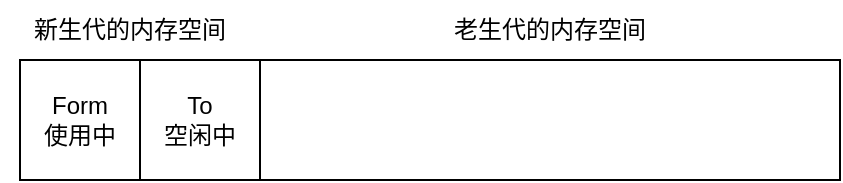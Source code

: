 <mxfile>
    <diagram id="89AaCTmMAxSbJXw5TS0-" name="第 1 页">
        <mxGraphModel dx="662" dy="426" grid="1" gridSize="10" guides="1" tooltips="1" connect="1" arrows="1" fold="1" page="1" pageScale="1" pageWidth="827" pageHeight="1169" math="0" shadow="0">
            <root>
                <mxCell id="0"/>
                <mxCell id="1" parent="0"/>
                <mxCell id="3" value="To&lt;br&gt;空闲中" style="rounded=0;whiteSpace=wrap;html=1;" vertex="1" parent="1">
                    <mxGeometry x="160" y="80" width="60" height="60" as="geometry"/>
                </mxCell>
                <mxCell id="4" value="" style="rounded=0;whiteSpace=wrap;html=1;" vertex="1" parent="1">
                    <mxGeometry x="220" y="80" width="290" height="60" as="geometry"/>
                </mxCell>
                <mxCell id="6" value="Form&lt;br&gt;使用中" style="rounded=0;whiteSpace=wrap;html=1;" vertex="1" parent="1">
                    <mxGeometry x="100" y="80" width="60" height="60" as="geometry"/>
                </mxCell>
                <mxCell id="7" value="新生代的内存空间" style="text;html=1;strokeColor=none;fillColor=none;align=center;verticalAlign=middle;whiteSpace=wrap;rounded=0;" vertex="1" parent="1">
                    <mxGeometry x="90" y="50" width="130" height="30" as="geometry"/>
                </mxCell>
                <mxCell id="8" value="老生代的内存空间" style="text;html=1;align=center;verticalAlign=middle;whiteSpace=wrap;rounded=0;" vertex="1" parent="1">
                    <mxGeometry x="295" y="50" width="140" height="30" as="geometry"/>
                </mxCell>
            </root>
        </mxGraphModel>
    </diagram>
</mxfile>